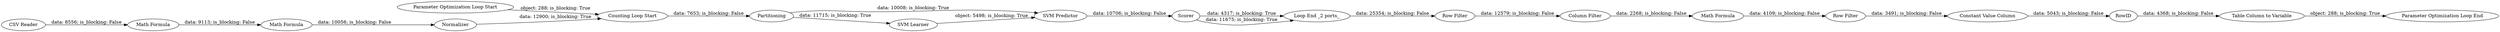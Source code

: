 digraph {
	"-1627578650648493005_2" [label="Math Formula"]
	"-8889251535400606417_13" [label="Column Filter"]
	"-8889251535400606417_9" [label=Scorer]
	"-8889251535400606417_8" [label=Partitioning]
	"-8889251535400606417_19" [label="Constant Value Column"]
	"-1627578650648493005_4" [label=Normalizer]
	"-1627578650648493005_3" [label="Math Formula"]
	"-8889251535400606417_7" [label="SVM Predictor"]
	"-8889251535400606417_11" [label="Loop End _2 ports_"]
	"-8889251535400606417_10" [label="Counting Loop Start"]
	"-8889251535400606417_6" [label="SVM Learner"]
	"-8889251535400606417_16" [label="Parameter Optimization Loop End"]
	"-8889251535400606417_14" [label="Math Formula"]
	"-8889251535400606417_18" [label="Row Filter"]
	"-8889251535400606417_1" [label="CSV Reader"]
	"-8889251535400606417_20" [label=RowID]
	"-8889251535400606417_12" [label="Row Filter"]
	"-8889251535400606417_17" [label="Table Column to Variable"]
	"-8889251535400606417_15" [label="Parameter Optimization Loop Start"]
	"-1627578650648493005_4" -> "-8889251535400606417_10" [label="data: 12900; is_blocking: True"]
	"-8889251535400606417_10" -> "-8889251535400606417_8" [label="data: 7653; is_blocking: False"]
	"-1627578650648493005_2" -> "-1627578650648493005_3" [label="data: 9113; is_blocking: False"]
	"-8889251535400606417_9" -> "-8889251535400606417_11" [label="data: 4317; is_blocking: True"]
	"-8889251535400606417_15" -> "-8889251535400606417_10" [label="object: 288; is_blocking: True"]
	"-8889251535400606417_18" -> "-8889251535400606417_19" [label="data: 3491; is_blocking: False"]
	"-1627578650648493005_3" -> "-1627578650648493005_4" [label="data: 10056; is_blocking: False"]
	"-8889251535400606417_13" -> "-8889251535400606417_14" [label="data: 2268; is_blocking: False"]
	"-8889251535400606417_11" -> "-8889251535400606417_12" [label="data: 25354; is_blocking: False"]
	"-8889251535400606417_12" -> "-8889251535400606417_13" [label="data: 12579; is_blocking: False"]
	"-8889251535400606417_20" -> "-8889251535400606417_17" [label="data: 4368; is_blocking: False"]
	"-8889251535400606417_7" -> "-8889251535400606417_9" [label="data: 10706; is_blocking: False"]
	"-8889251535400606417_8" -> "-8889251535400606417_6" [label="data: 11715; is_blocking: True"]
	"-8889251535400606417_9" -> "-8889251535400606417_11" [label="data: 11675; is_blocking: True"]
	"-8889251535400606417_8" -> "-8889251535400606417_7" [label="data: 10008; is_blocking: True"]
	"-8889251535400606417_6" -> "-8889251535400606417_7" [label="object: 5498; is_blocking: True"]
	"-8889251535400606417_19" -> "-8889251535400606417_20" [label="data: 5043; is_blocking: False"]
	"-8889251535400606417_1" -> "-1627578650648493005_2" [label="data: 8556; is_blocking: False"]
	"-8889251535400606417_14" -> "-8889251535400606417_18" [label="data: 4109; is_blocking: False"]
	"-8889251535400606417_17" -> "-8889251535400606417_16" [label="object: 288; is_blocking: True"]
	rankdir=LR
}

